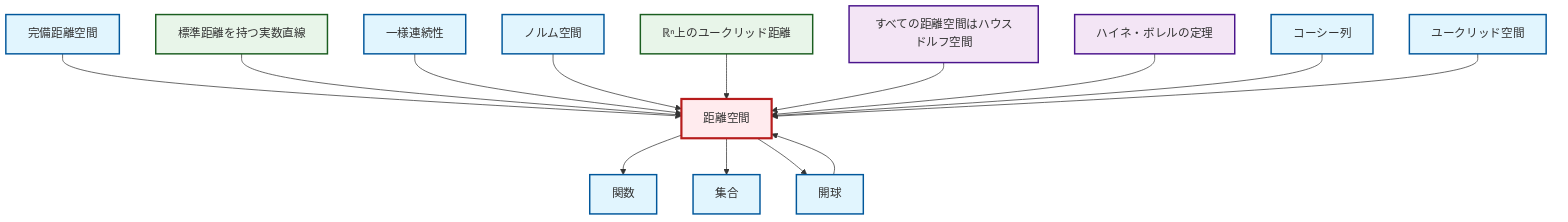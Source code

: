 graph TD
    classDef definition fill:#e1f5fe,stroke:#01579b,stroke-width:2px
    classDef theorem fill:#f3e5f5,stroke:#4a148c,stroke-width:2px
    classDef axiom fill:#fff3e0,stroke:#e65100,stroke-width:2px
    classDef example fill:#e8f5e9,stroke:#1b5e20,stroke-width:2px
    classDef current fill:#ffebee,stroke:#b71c1c,stroke-width:3px
    def-uniform-continuity["一様連続性"]:::definition
    ex-euclidean-metric["ℝⁿ上のユークリッド距離"]:::example
    def-complete-metric-space["完備距離空間"]:::definition
    def-function["関数"]:::definition
    def-open-ball["開球"]:::definition
    thm-metric-hausdorff["すべての距離空間はハウスドルフ空間"]:::theorem
    def-set["集合"]:::definition
    def-normed-vector-space["ノルム空間"]:::definition
    def-cauchy-sequence["コーシー列"]:::definition
    def-metric-space["距離空間"]:::definition
    thm-heine-borel["ハイネ・ボレルの定理"]:::theorem
    def-euclidean-space["ユークリッド空間"]:::definition
    ex-real-line-metric["標準距離を持つ実数直線"]:::example
    def-metric-space --> def-function
    def-complete-metric-space --> def-metric-space
    ex-real-line-metric --> def-metric-space
    def-uniform-continuity --> def-metric-space
    def-normed-vector-space --> def-metric-space
    def-open-ball --> def-metric-space
    ex-euclidean-metric --> def-metric-space
    def-metric-space --> def-set
    thm-metric-hausdorff --> def-metric-space
    thm-heine-borel --> def-metric-space
    def-metric-space --> def-open-ball
    def-cauchy-sequence --> def-metric-space
    def-euclidean-space --> def-metric-space
    class def-metric-space current